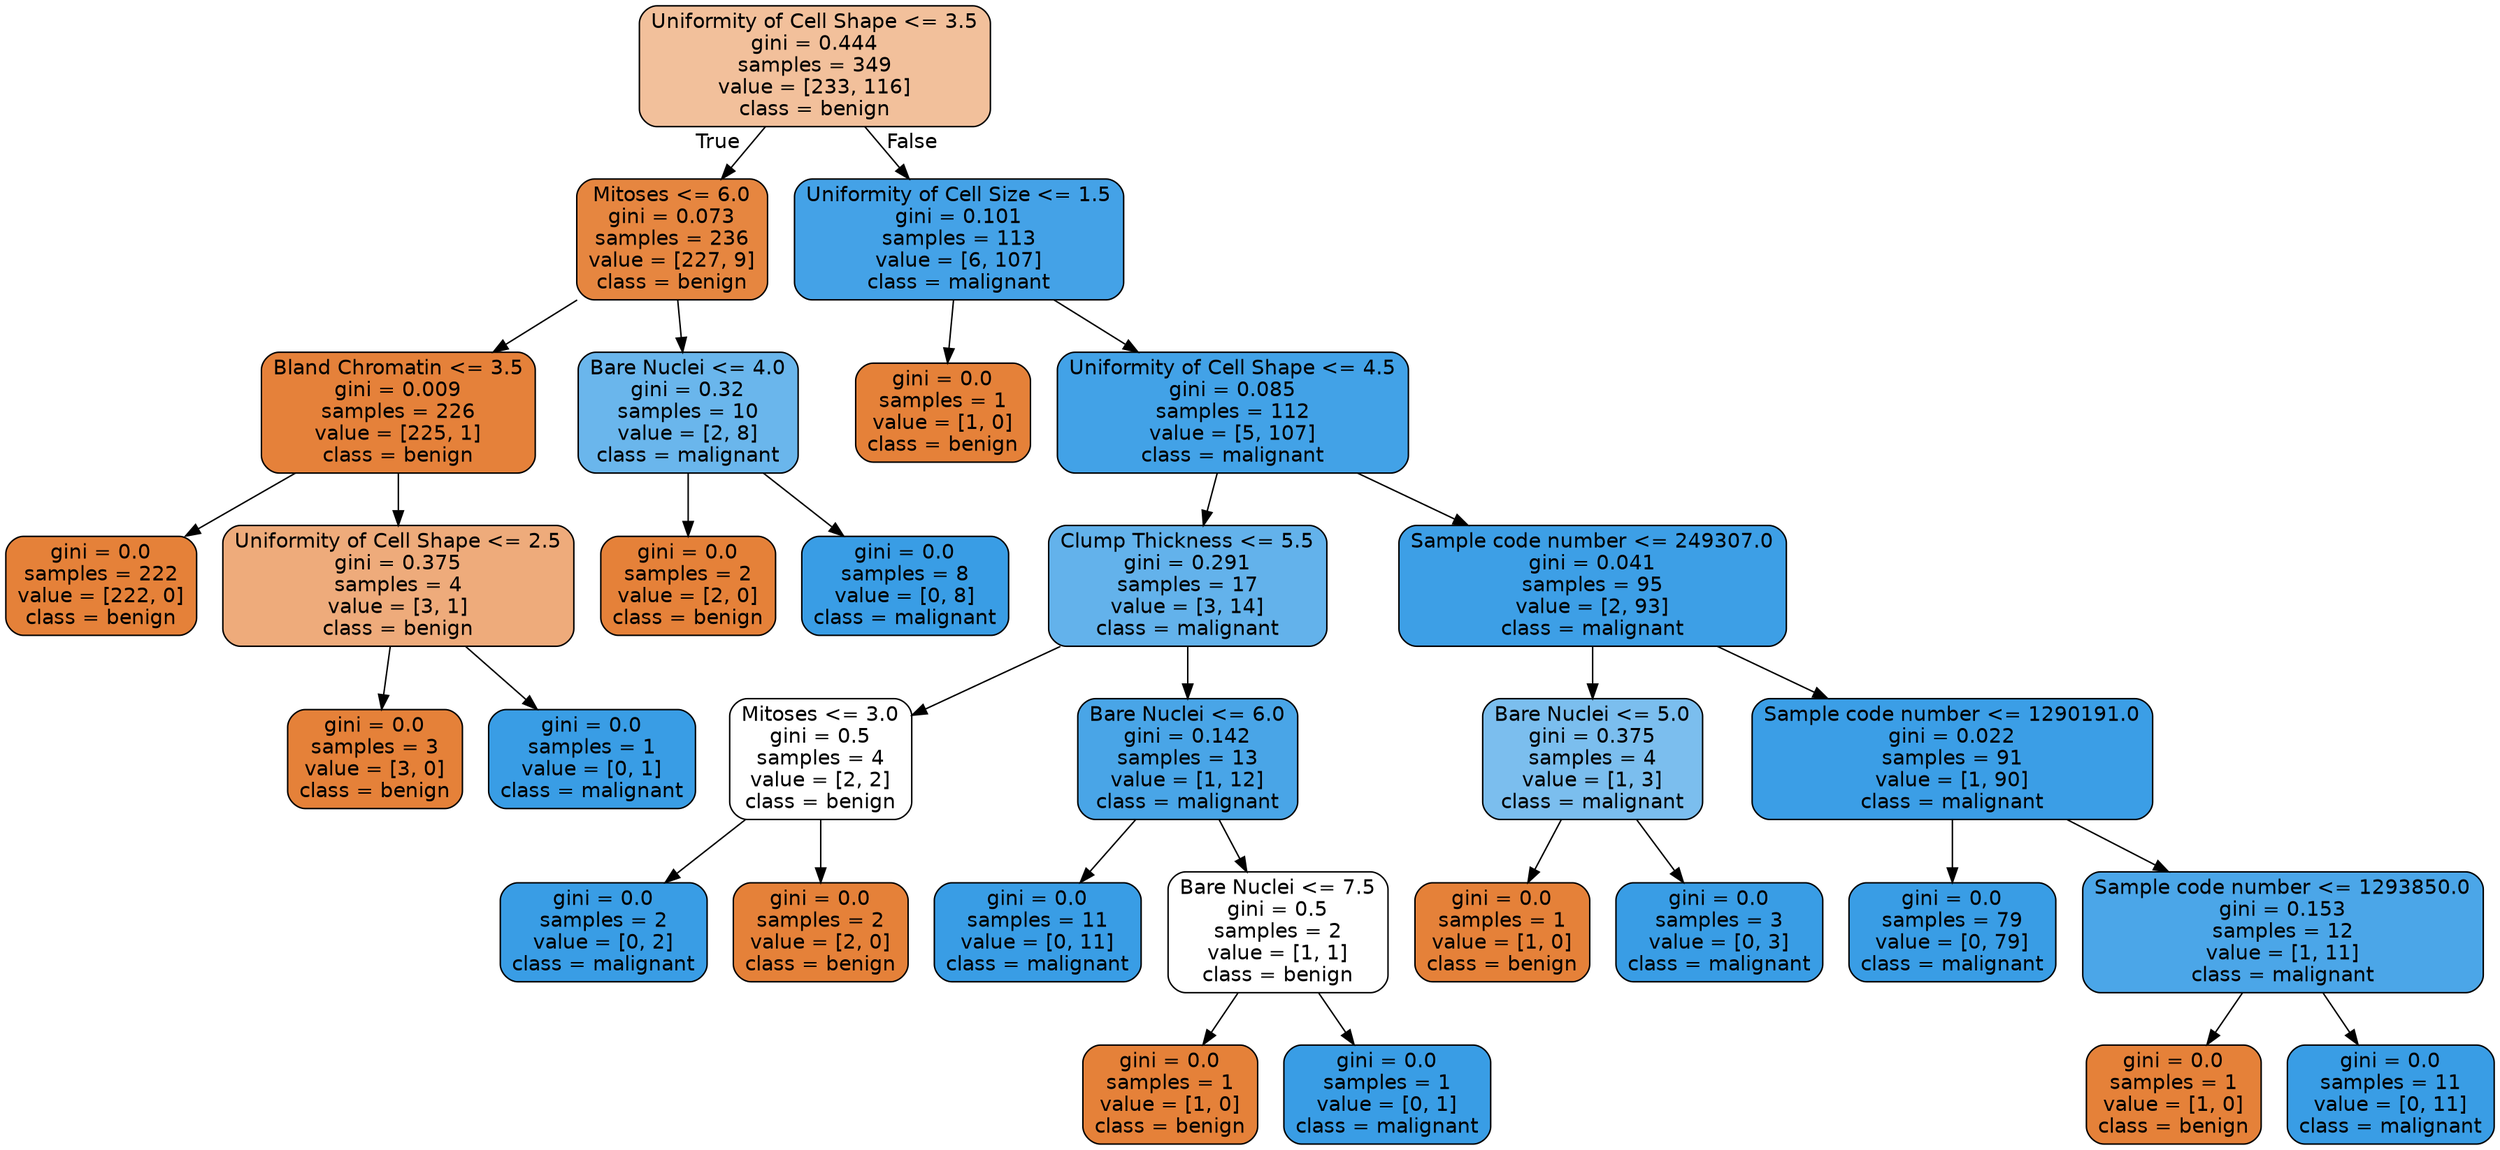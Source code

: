 digraph Tree {
node [shape=box, style="filled, rounded", color="black", fontname=helvetica] ;
edge [fontname=helvetica] ;
0 [label="Uniformity of Cell Shape <= 3.5\ngini = 0.444\nsamples = 349\nvalue = [233, 116]\nclass = benign", fillcolor="#e5813980"] ;
1 [label="Mitoses <= 6.0\ngini = 0.073\nsamples = 236\nvalue = [227, 9]\nclass = benign", fillcolor="#e58139f5"] ;
0 -> 1 [labeldistance=2.5, labelangle=45, headlabel="True"] ;
2 [label="Bland Chromatin <= 3.5\ngini = 0.009\nsamples = 226\nvalue = [225, 1]\nclass = benign", fillcolor="#e58139fe"] ;
1 -> 2 ;
3 [label="gini = 0.0\nsamples = 222\nvalue = [222, 0]\nclass = benign", fillcolor="#e58139ff"] ;
2 -> 3 ;
4 [label="Uniformity of Cell Shape <= 2.5\ngini = 0.375\nsamples = 4\nvalue = [3, 1]\nclass = benign", fillcolor="#e58139aa"] ;
2 -> 4 ;
5 [label="gini = 0.0\nsamples = 3\nvalue = [3, 0]\nclass = benign", fillcolor="#e58139ff"] ;
4 -> 5 ;
6 [label="gini = 0.0\nsamples = 1\nvalue = [0, 1]\nclass = malignant", fillcolor="#399de5ff"] ;
4 -> 6 ;
7 [label="Bare Nuclei <= 4.0\ngini = 0.32\nsamples = 10\nvalue = [2, 8]\nclass = malignant", fillcolor="#399de5bf"] ;
1 -> 7 ;
8 [label="gini = 0.0\nsamples = 2\nvalue = [2, 0]\nclass = benign", fillcolor="#e58139ff"] ;
7 -> 8 ;
9 [label="gini = 0.0\nsamples = 8\nvalue = [0, 8]\nclass = malignant", fillcolor="#399de5ff"] ;
7 -> 9 ;
10 [label="Uniformity of Cell Size <= 1.5\ngini = 0.101\nsamples = 113\nvalue = [6, 107]\nclass = malignant", fillcolor="#399de5f1"] ;
0 -> 10 [labeldistance=2.5, labelangle=-45, headlabel="False"] ;
11 [label="gini = 0.0\nsamples = 1\nvalue = [1, 0]\nclass = benign", fillcolor="#e58139ff"] ;
10 -> 11 ;
12 [label="Uniformity of Cell Shape <= 4.5\ngini = 0.085\nsamples = 112\nvalue = [5, 107]\nclass = malignant", fillcolor="#399de5f3"] ;
10 -> 12 ;
13 [label="Clump Thickness <= 5.5\ngini = 0.291\nsamples = 17\nvalue = [3, 14]\nclass = malignant", fillcolor="#399de5c8"] ;
12 -> 13 ;
14 [label="Mitoses <= 3.0\ngini = 0.5\nsamples = 4\nvalue = [2, 2]\nclass = benign", fillcolor="#e5813900"] ;
13 -> 14 ;
15 [label="gini = 0.0\nsamples = 2\nvalue = [0, 2]\nclass = malignant", fillcolor="#399de5ff"] ;
14 -> 15 ;
16 [label="gini = 0.0\nsamples = 2\nvalue = [2, 0]\nclass = benign", fillcolor="#e58139ff"] ;
14 -> 16 ;
17 [label="Bare Nuclei <= 6.0\ngini = 0.142\nsamples = 13\nvalue = [1, 12]\nclass = malignant", fillcolor="#399de5ea"] ;
13 -> 17 ;
18 [label="gini = 0.0\nsamples = 11\nvalue = [0, 11]\nclass = malignant", fillcolor="#399de5ff"] ;
17 -> 18 ;
19 [label="Bare Nuclei <= 7.5\ngini = 0.5\nsamples = 2\nvalue = [1, 1]\nclass = benign", fillcolor="#e5813900"] ;
17 -> 19 ;
20 [label="gini = 0.0\nsamples = 1\nvalue = [1, 0]\nclass = benign", fillcolor="#e58139ff"] ;
19 -> 20 ;
21 [label="gini = 0.0\nsamples = 1\nvalue = [0, 1]\nclass = malignant", fillcolor="#399de5ff"] ;
19 -> 21 ;
22 [label="Sample code number <= 249307.0\ngini = 0.041\nsamples = 95\nvalue = [2, 93]\nclass = malignant", fillcolor="#399de5fa"] ;
12 -> 22 ;
23 [label="Bare Nuclei <= 5.0\ngini = 0.375\nsamples = 4\nvalue = [1, 3]\nclass = malignant", fillcolor="#399de5aa"] ;
22 -> 23 ;
24 [label="gini = 0.0\nsamples = 1\nvalue = [1, 0]\nclass = benign", fillcolor="#e58139ff"] ;
23 -> 24 ;
25 [label="gini = 0.0\nsamples = 3\nvalue = [0, 3]\nclass = malignant", fillcolor="#399de5ff"] ;
23 -> 25 ;
26 [label="Sample code number <= 1290191.0\ngini = 0.022\nsamples = 91\nvalue = [1, 90]\nclass = malignant", fillcolor="#399de5fc"] ;
22 -> 26 ;
27 [label="gini = 0.0\nsamples = 79\nvalue = [0, 79]\nclass = malignant", fillcolor="#399de5ff"] ;
26 -> 27 ;
28 [label="Sample code number <= 1293850.0\ngini = 0.153\nsamples = 12\nvalue = [1, 11]\nclass = malignant", fillcolor="#399de5e8"] ;
26 -> 28 ;
29 [label="gini = 0.0\nsamples = 1\nvalue = [1, 0]\nclass = benign", fillcolor="#e58139ff"] ;
28 -> 29 ;
30 [label="gini = 0.0\nsamples = 11\nvalue = [0, 11]\nclass = malignant", fillcolor="#399de5ff"] ;
28 -> 30 ;
}